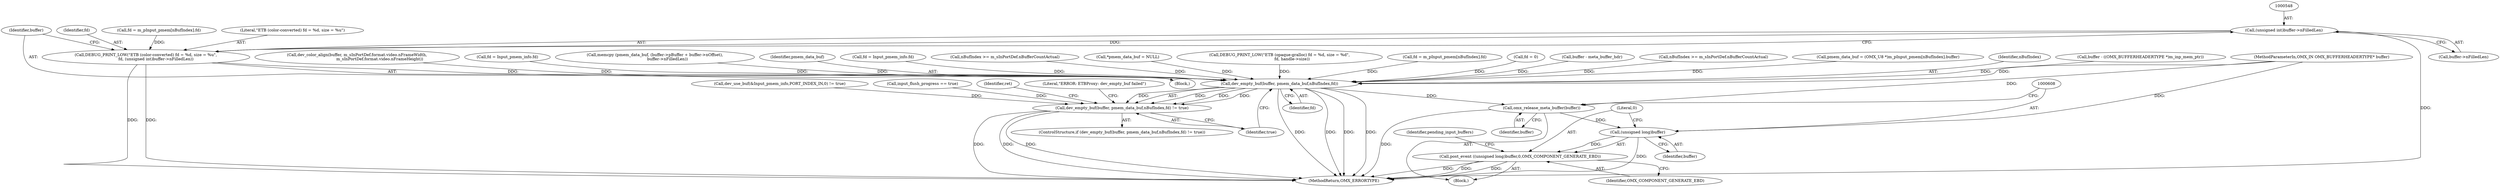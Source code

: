 digraph "0_Android_4ed06d14080d8667d5be14eed200e378cba78345_0@pointer" {
"1000547" [label="(Call,(unsigned int)buffer->nFilledLen)"];
"1000544" [label="(Call,DEBUG_PRINT_LOW(\"ETB (color-converted) fd = %d, size = %u\",\n                fd, (unsigned int)buffer->nFilledLen))"];
"1000595" [label="(Call,dev_empty_buf(buffer, pmem_data_buf,nBufIndex,fd))"];
"1000594" [label="(Call,dev_empty_buf(buffer, pmem_data_buf,nBufIndex,fd) != true)"];
"1000604" [label="(Call,omx_release_meta_buffer(buffer))"];
"1000607" [label="(Call,(unsigned long)buffer)"];
"1000606" [label="(Call,post_event ((unsigned long)buffer,0,OMX_COMPONENT_GENERATE_EBD))"];
"1000597" [label="(Identifier,pmem_data_buf)"];
"1000345" [label="(Call,fd = Input_pmem_info.fd)"];
"1000267" [label="(Call,nBufIndex >= m_sInPortDef.nBufferCountActual)"];
"1000595" [label="(Call,dev_empty_buf(buffer, pmem_data_buf,nBufIndex,fd))"];
"1000281" [label="(Call,input_flush_progress == true)"];
"1000593" [label="(ControlStructure,if (dev_empty_buf(buffer, pmem_data_buf,nBufIndex,fd) != true))"];
"1000622" [label="(Identifier,ret)"];
"1000603" [label="(Literal,\"ERROR: ETBProxy: dev_empty_buf failed\")"];
"1000610" [label="(Literal,0)"];
"1000545" [label="(Literal,\"ETB (color-converted) fd = %d, size = %u\")"];
"1000600" [label="(Identifier,true)"];
"1000604" [label="(Call,omx_release_meta_buffer(buffer))"];
"1000109" [label="(Call,*pmem_data_buf = NULL)"];
"1000596" [label="(Identifier,buffer)"];
"1000546" [label="(Identifier,fd)"];
"1000536" [label="(Block,)"];
"1000479" [label="(Call,DEBUG_PRINT_LOW(\"ETB (opaque-gralloc) fd = %d, size = %d\",\n                    fd, handle->size))"];
"1000609" [label="(Identifier,buffer)"];
"1000299" [label="(Call,fd = m_pInput_pmem[nBufIndex].fd)"];
"1000611" [label="(Identifier,OMX_COMPONENT_GENERATE_EBD)"];
"1000129" [label="(Call,fd = 0)"];
"1000159" [label="(Call,buffer - meta_buffer_hdr)"];
"1000544" [label="(Call,DEBUG_PRINT_LOW(\"ETB (color-converted) fd = %d, size = %u\",\n                fd, (unsigned int)buffer->nFilledLen))"];
"1000549" [label="(Call,buffer->nFilledLen)"];
"1000103" [label="(MethodParameterIn,OMX_IN OMX_BUFFERHEADERTYPE* buffer)"];
"1000613" [label="(Identifier,pending_input_buffers)"];
"1000163" [label="(Call,nBufIndex >= m_sInPortDef.nBufferCountActual)"];
"1000623" [label="(MethodReturn,OMX_ERRORTYPE)"];
"1000507" [label="(Call,pmem_data_buf = (OMX_U8 *)m_pInput_pmem[nBufIndex].buffer)"];
"1000434" [label="(Call,dev_use_buf(&Input_pmem_info,PORT_INDEX_IN,0) != true)"];
"1000537" [label="(Call,fd = m_pInput_pmem[nBufIndex].fd)"];
"1000547" [label="(Call,(unsigned int)buffer->nFilledLen)"];
"1000598" [label="(Identifier,nBufIndex)"];
"1000261" [label="(Call,buffer - ((OMX_BUFFERHEADERTYPE *)m_inp_mem_ptr))"];
"1000599" [label="(Identifier,fd)"];
"1000566" [label="(Call,dev_color_align(buffer, m_sInPortDef.format.video.nFrameWidth,\n                                    m_sInPortDef.format.video.nFrameHeight))"];
"1000601" [label="(Block,)"];
"1000607" [label="(Call,(unsigned long)buffer)"];
"1000606" [label="(Call,post_event ((unsigned long)buffer,0,OMX_COMPONENT_GENERATE_EBD))"];
"1000405" [label="(Call,fd = Input_pmem_info.fd)"];
"1000519" [label="(Call,memcpy (pmem_data_buf, (buffer->pBuffer + buffer->nOffset),\n                    buffer->nFilledLen))"];
"1000605" [label="(Identifier,buffer)"];
"1000594" [label="(Call,dev_empty_buf(buffer, pmem_data_buf,nBufIndex,fd) != true)"];
"1000547" -> "1000544"  [label="AST: "];
"1000547" -> "1000549"  [label="CFG: "];
"1000548" -> "1000547"  [label="AST: "];
"1000549" -> "1000547"  [label="AST: "];
"1000544" -> "1000547"  [label="CFG: "];
"1000547" -> "1000623"  [label="DDG: "];
"1000547" -> "1000544"  [label="DDG: "];
"1000544" -> "1000536"  [label="AST: "];
"1000545" -> "1000544"  [label="AST: "];
"1000546" -> "1000544"  [label="AST: "];
"1000596" -> "1000544"  [label="CFG: "];
"1000544" -> "1000623"  [label="DDG: "];
"1000544" -> "1000623"  [label="DDG: "];
"1000537" -> "1000544"  [label="DDG: "];
"1000544" -> "1000595"  [label="DDG: "];
"1000595" -> "1000594"  [label="AST: "];
"1000595" -> "1000599"  [label="CFG: "];
"1000596" -> "1000595"  [label="AST: "];
"1000597" -> "1000595"  [label="AST: "];
"1000598" -> "1000595"  [label="AST: "];
"1000599" -> "1000595"  [label="AST: "];
"1000600" -> "1000595"  [label="CFG: "];
"1000595" -> "1000623"  [label="DDG: "];
"1000595" -> "1000623"  [label="DDG: "];
"1000595" -> "1000623"  [label="DDG: "];
"1000595" -> "1000623"  [label="DDG: "];
"1000595" -> "1000594"  [label="DDG: "];
"1000595" -> "1000594"  [label="DDG: "];
"1000595" -> "1000594"  [label="DDG: "];
"1000595" -> "1000594"  [label="DDG: "];
"1000159" -> "1000595"  [label="DDG: "];
"1000566" -> "1000595"  [label="DDG: "];
"1000261" -> "1000595"  [label="DDG: "];
"1000103" -> "1000595"  [label="DDG: "];
"1000519" -> "1000595"  [label="DDG: "];
"1000109" -> "1000595"  [label="DDG: "];
"1000507" -> "1000595"  [label="DDG: "];
"1000163" -> "1000595"  [label="DDG: "];
"1000267" -> "1000595"  [label="DDG: "];
"1000129" -> "1000595"  [label="DDG: "];
"1000299" -> "1000595"  [label="DDG: "];
"1000405" -> "1000595"  [label="DDG: "];
"1000345" -> "1000595"  [label="DDG: "];
"1000479" -> "1000595"  [label="DDG: "];
"1000595" -> "1000604"  [label="DDG: "];
"1000594" -> "1000593"  [label="AST: "];
"1000594" -> "1000600"  [label="CFG: "];
"1000600" -> "1000594"  [label="AST: "];
"1000603" -> "1000594"  [label="CFG: "];
"1000622" -> "1000594"  [label="CFG: "];
"1000594" -> "1000623"  [label="DDG: "];
"1000594" -> "1000623"  [label="DDG: "];
"1000594" -> "1000623"  [label="DDG: "];
"1000434" -> "1000594"  [label="DDG: "];
"1000281" -> "1000594"  [label="DDG: "];
"1000604" -> "1000601"  [label="AST: "];
"1000604" -> "1000605"  [label="CFG: "];
"1000605" -> "1000604"  [label="AST: "];
"1000608" -> "1000604"  [label="CFG: "];
"1000604" -> "1000623"  [label="DDG: "];
"1000103" -> "1000604"  [label="DDG: "];
"1000604" -> "1000607"  [label="DDG: "];
"1000607" -> "1000606"  [label="AST: "];
"1000607" -> "1000609"  [label="CFG: "];
"1000608" -> "1000607"  [label="AST: "];
"1000609" -> "1000607"  [label="AST: "];
"1000610" -> "1000607"  [label="CFG: "];
"1000607" -> "1000623"  [label="DDG: "];
"1000607" -> "1000606"  [label="DDG: "];
"1000103" -> "1000607"  [label="DDG: "];
"1000606" -> "1000601"  [label="AST: "];
"1000606" -> "1000611"  [label="CFG: "];
"1000610" -> "1000606"  [label="AST: "];
"1000611" -> "1000606"  [label="AST: "];
"1000613" -> "1000606"  [label="CFG: "];
"1000606" -> "1000623"  [label="DDG: "];
"1000606" -> "1000623"  [label="DDG: "];
"1000606" -> "1000623"  [label="DDG: "];
}
